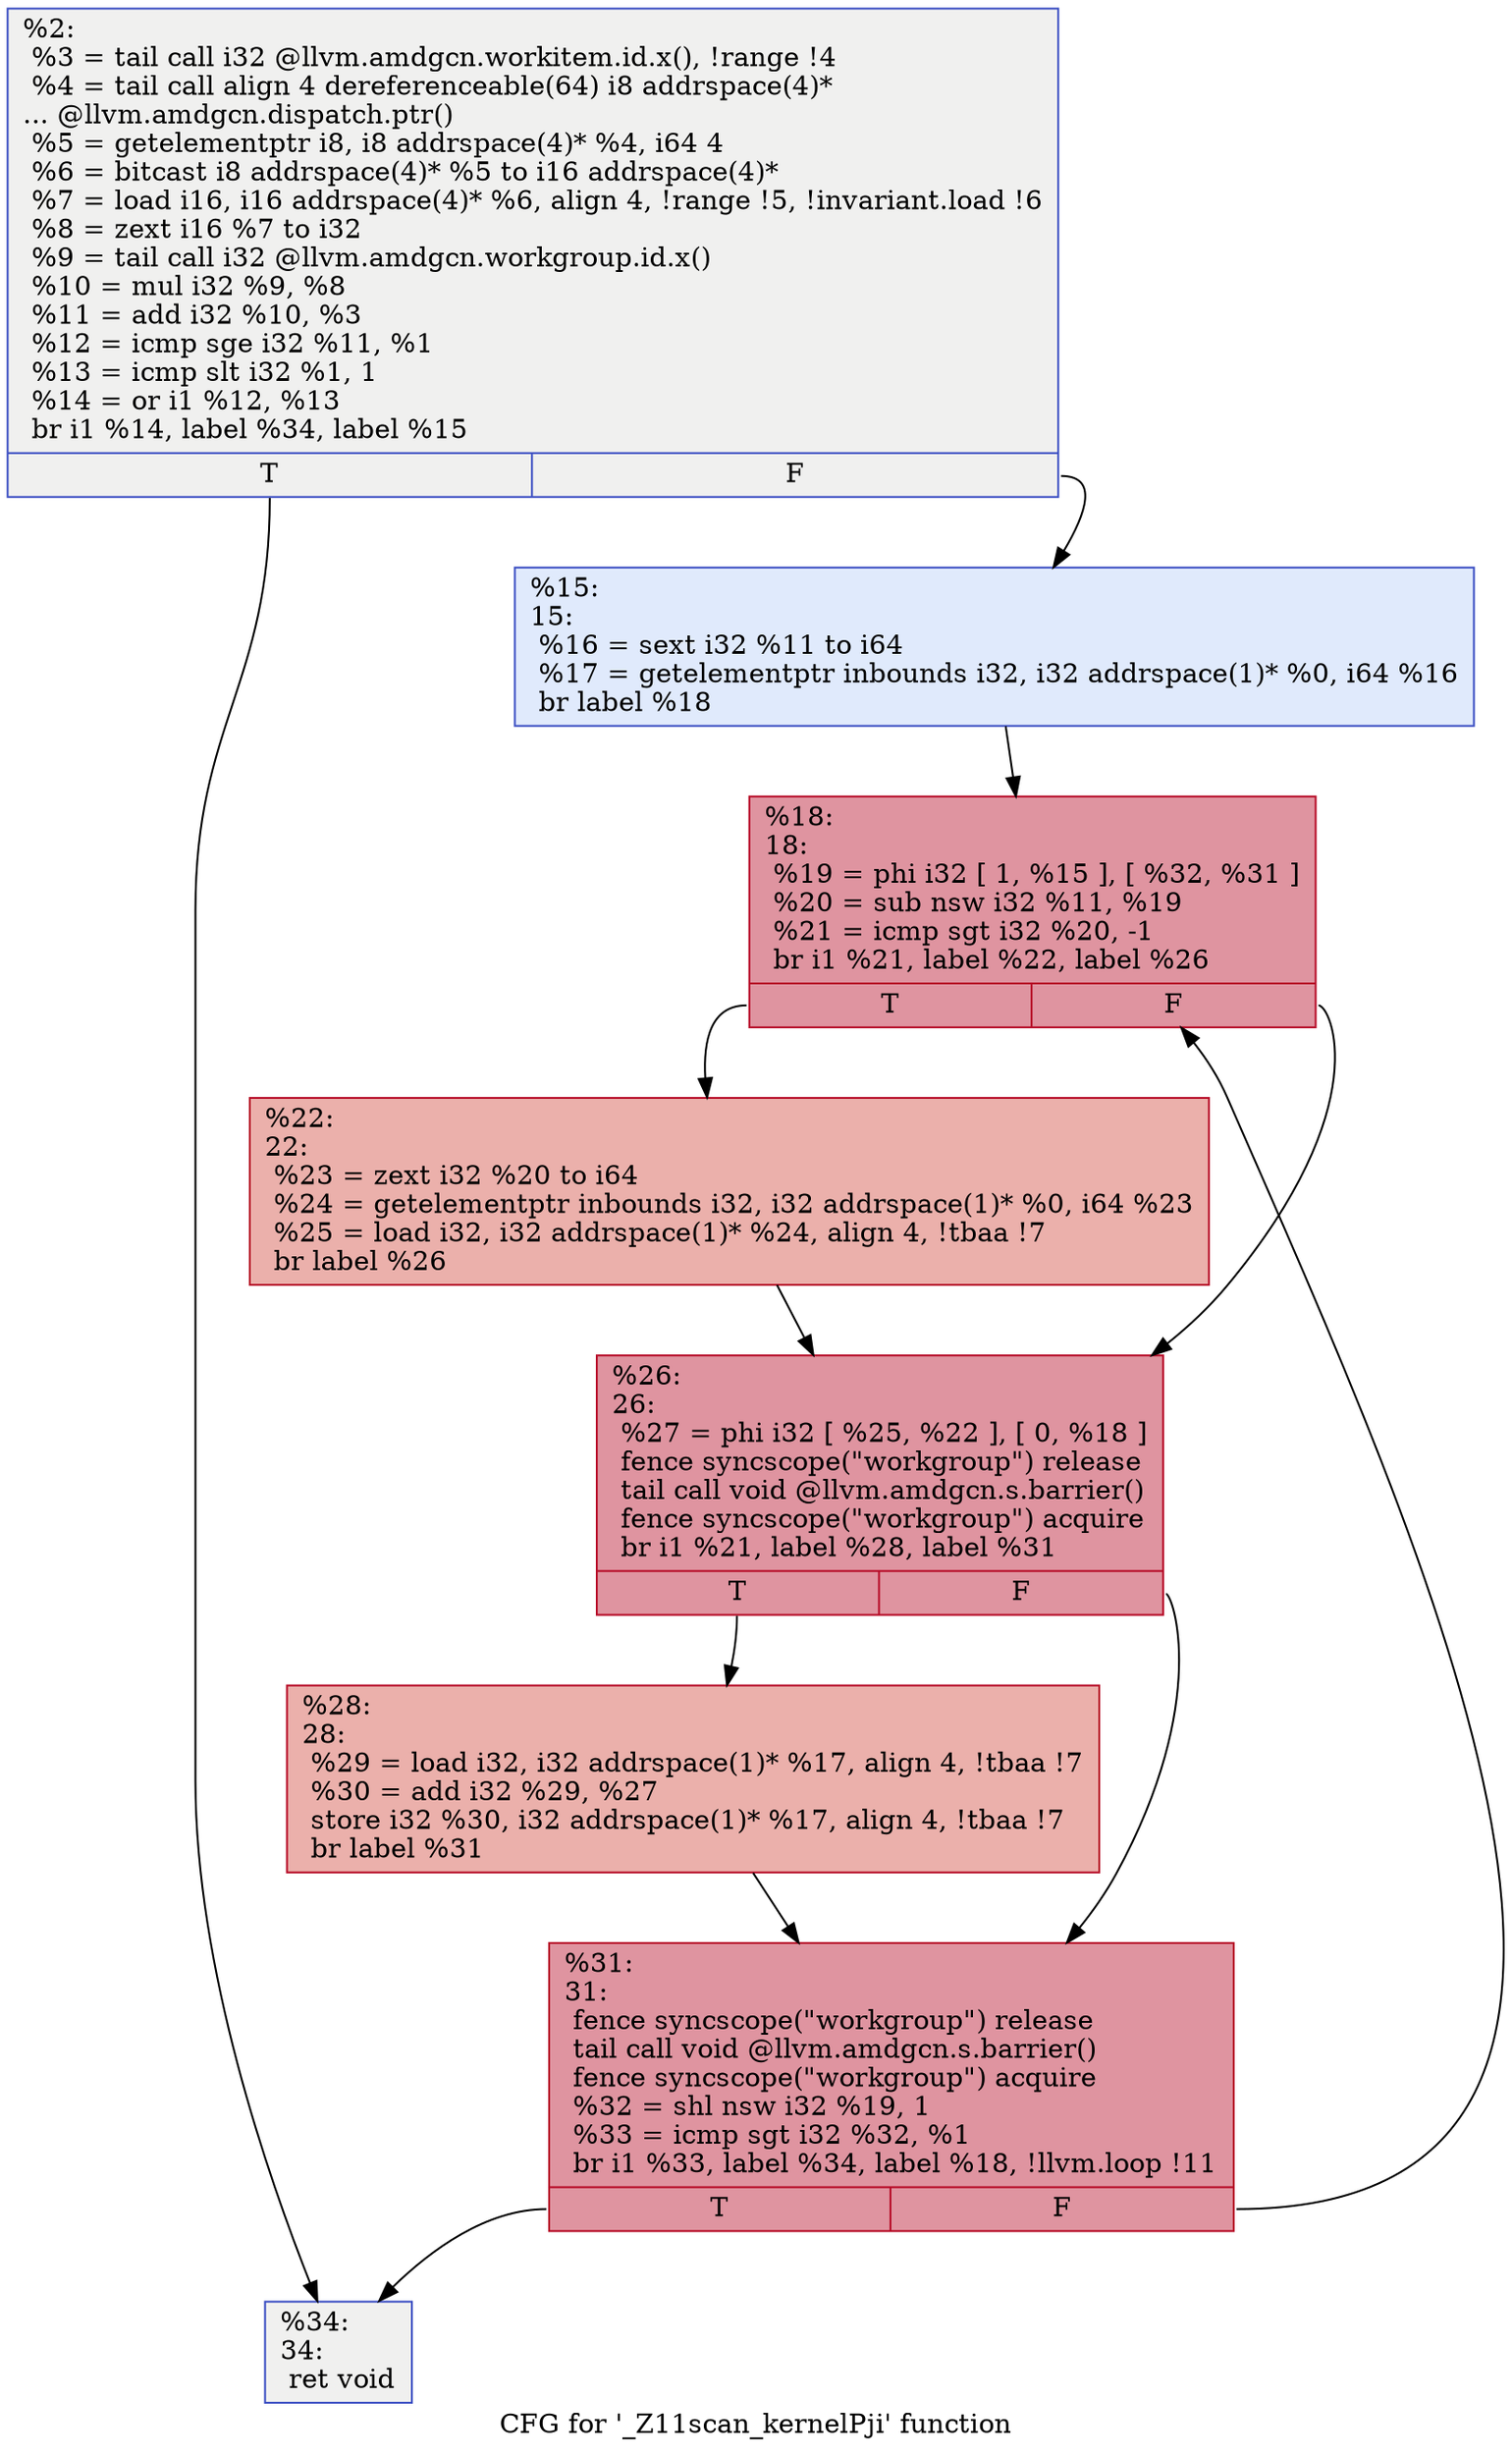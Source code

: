 digraph "CFG for '_Z11scan_kernelPji' function" {
	label="CFG for '_Z11scan_kernelPji' function";

	Node0x5b5d410 [shape=record,color="#3d50c3ff", style=filled, fillcolor="#dedcdb70",label="{%2:\l  %3 = tail call i32 @llvm.amdgcn.workitem.id.x(), !range !4\l  %4 = tail call align 4 dereferenceable(64) i8 addrspace(4)*\l... @llvm.amdgcn.dispatch.ptr()\l  %5 = getelementptr i8, i8 addrspace(4)* %4, i64 4\l  %6 = bitcast i8 addrspace(4)* %5 to i16 addrspace(4)*\l  %7 = load i16, i16 addrspace(4)* %6, align 4, !range !5, !invariant.load !6\l  %8 = zext i16 %7 to i32\l  %9 = tail call i32 @llvm.amdgcn.workgroup.id.x()\l  %10 = mul i32 %9, %8\l  %11 = add i32 %10, %3\l  %12 = icmp sge i32 %11, %1\l  %13 = icmp slt i32 %1, 1\l  %14 = or i1 %12, %13\l  br i1 %14, label %34, label %15\l|{<s0>T|<s1>F}}"];
	Node0x5b5d410:s0 -> Node0x5b5f400;
	Node0x5b5d410:s1 -> Node0x5b5f490;
	Node0x5b5f490 [shape=record,color="#3d50c3ff", style=filled, fillcolor="#b9d0f970",label="{%15:\l15:                                               \l  %16 = sext i32 %11 to i64\l  %17 = getelementptr inbounds i32, i32 addrspace(1)* %0, i64 %16\l  br label %18\l}"];
	Node0x5b5f490 -> Node0x5b5ef10;
	Node0x5b5ef10 [shape=record,color="#b70d28ff", style=filled, fillcolor="#b70d2870",label="{%18:\l18:                                               \l  %19 = phi i32 [ 1, %15 ], [ %32, %31 ]\l  %20 = sub nsw i32 %11, %19\l  %21 = icmp sgt i32 %20, -1\l  br i1 %21, label %22, label %26\l|{<s0>T|<s1>F}}"];
	Node0x5b5ef10:s0 -> Node0x5b5faf0;
	Node0x5b5ef10:s1 -> Node0x5b5fb80;
	Node0x5b5faf0 [shape=record,color="#b70d28ff", style=filled, fillcolor="#d24b4070",label="{%22:\l22:                                               \l  %23 = zext i32 %20 to i64\l  %24 = getelementptr inbounds i32, i32 addrspace(1)* %0, i64 %23\l  %25 = load i32, i32 addrspace(1)* %24, align 4, !tbaa !7\l  br label %26\l}"];
	Node0x5b5faf0 -> Node0x5b5fb80;
	Node0x5b5fb80 [shape=record,color="#b70d28ff", style=filled, fillcolor="#b70d2870",label="{%26:\l26:                                               \l  %27 = phi i32 [ %25, %22 ], [ 0, %18 ]\l  fence syncscope(\"workgroup\") release\l  tail call void @llvm.amdgcn.s.barrier()\l  fence syncscope(\"workgroup\") acquire\l  br i1 %21, label %28, label %31\l|{<s0>T|<s1>F}}"];
	Node0x5b5fb80:s0 -> Node0x5b60390;
	Node0x5b5fb80:s1 -> Node0x5b5f860;
	Node0x5b60390 [shape=record,color="#b70d28ff", style=filled, fillcolor="#d24b4070",label="{%28:\l28:                                               \l  %29 = load i32, i32 addrspace(1)* %17, align 4, !tbaa !7\l  %30 = add i32 %29, %27\l  store i32 %30, i32 addrspace(1)* %17, align 4, !tbaa !7\l  br label %31\l}"];
	Node0x5b60390 -> Node0x5b5f860;
	Node0x5b5f860 [shape=record,color="#b70d28ff", style=filled, fillcolor="#b70d2870",label="{%31:\l31:                                               \l  fence syncscope(\"workgroup\") release\l  tail call void @llvm.amdgcn.s.barrier()\l  fence syncscope(\"workgroup\") acquire\l  %32 = shl nsw i32 %19, 1\l  %33 = icmp sgt i32 %32, %1\l  br i1 %33, label %34, label %18, !llvm.loop !11\l|{<s0>T|<s1>F}}"];
	Node0x5b5f860:s0 -> Node0x5b5f400;
	Node0x5b5f860:s1 -> Node0x5b5ef10;
	Node0x5b5f400 [shape=record,color="#3d50c3ff", style=filled, fillcolor="#dedcdb70",label="{%34:\l34:                                               \l  ret void\l}"];
}
